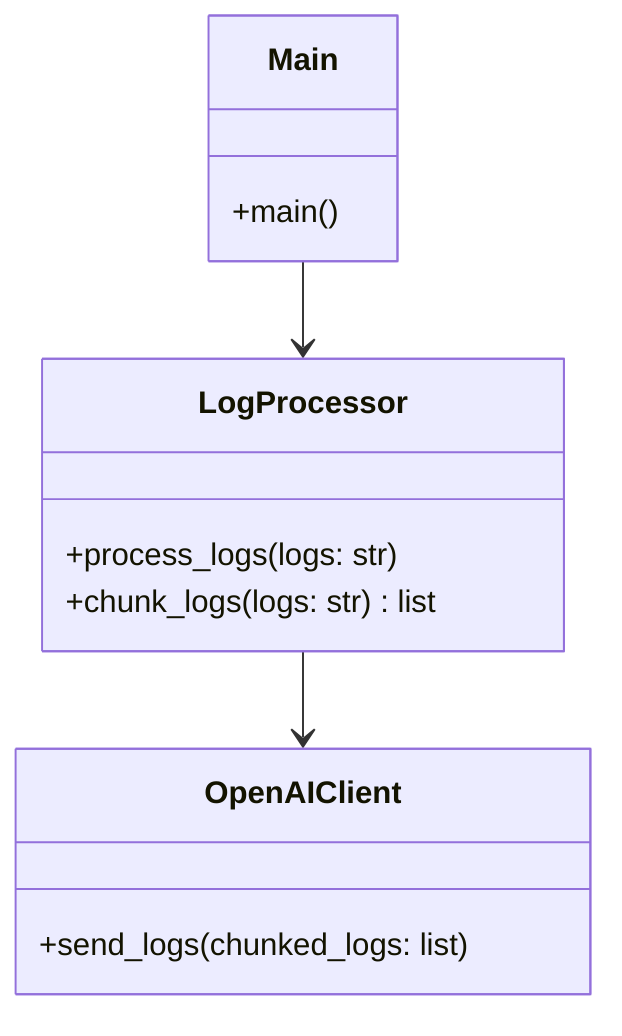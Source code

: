 classDiagram
    class Main {
        +main()
    }
    class LogProcessor {
        +process_logs(logs: str)
        +chunk_logs(logs: str) list
    }
    class OpenAIClient {
        +send_logs(chunked_logs: list)
    }
    Main --> LogProcessor
    LogProcessor --> OpenAIClient